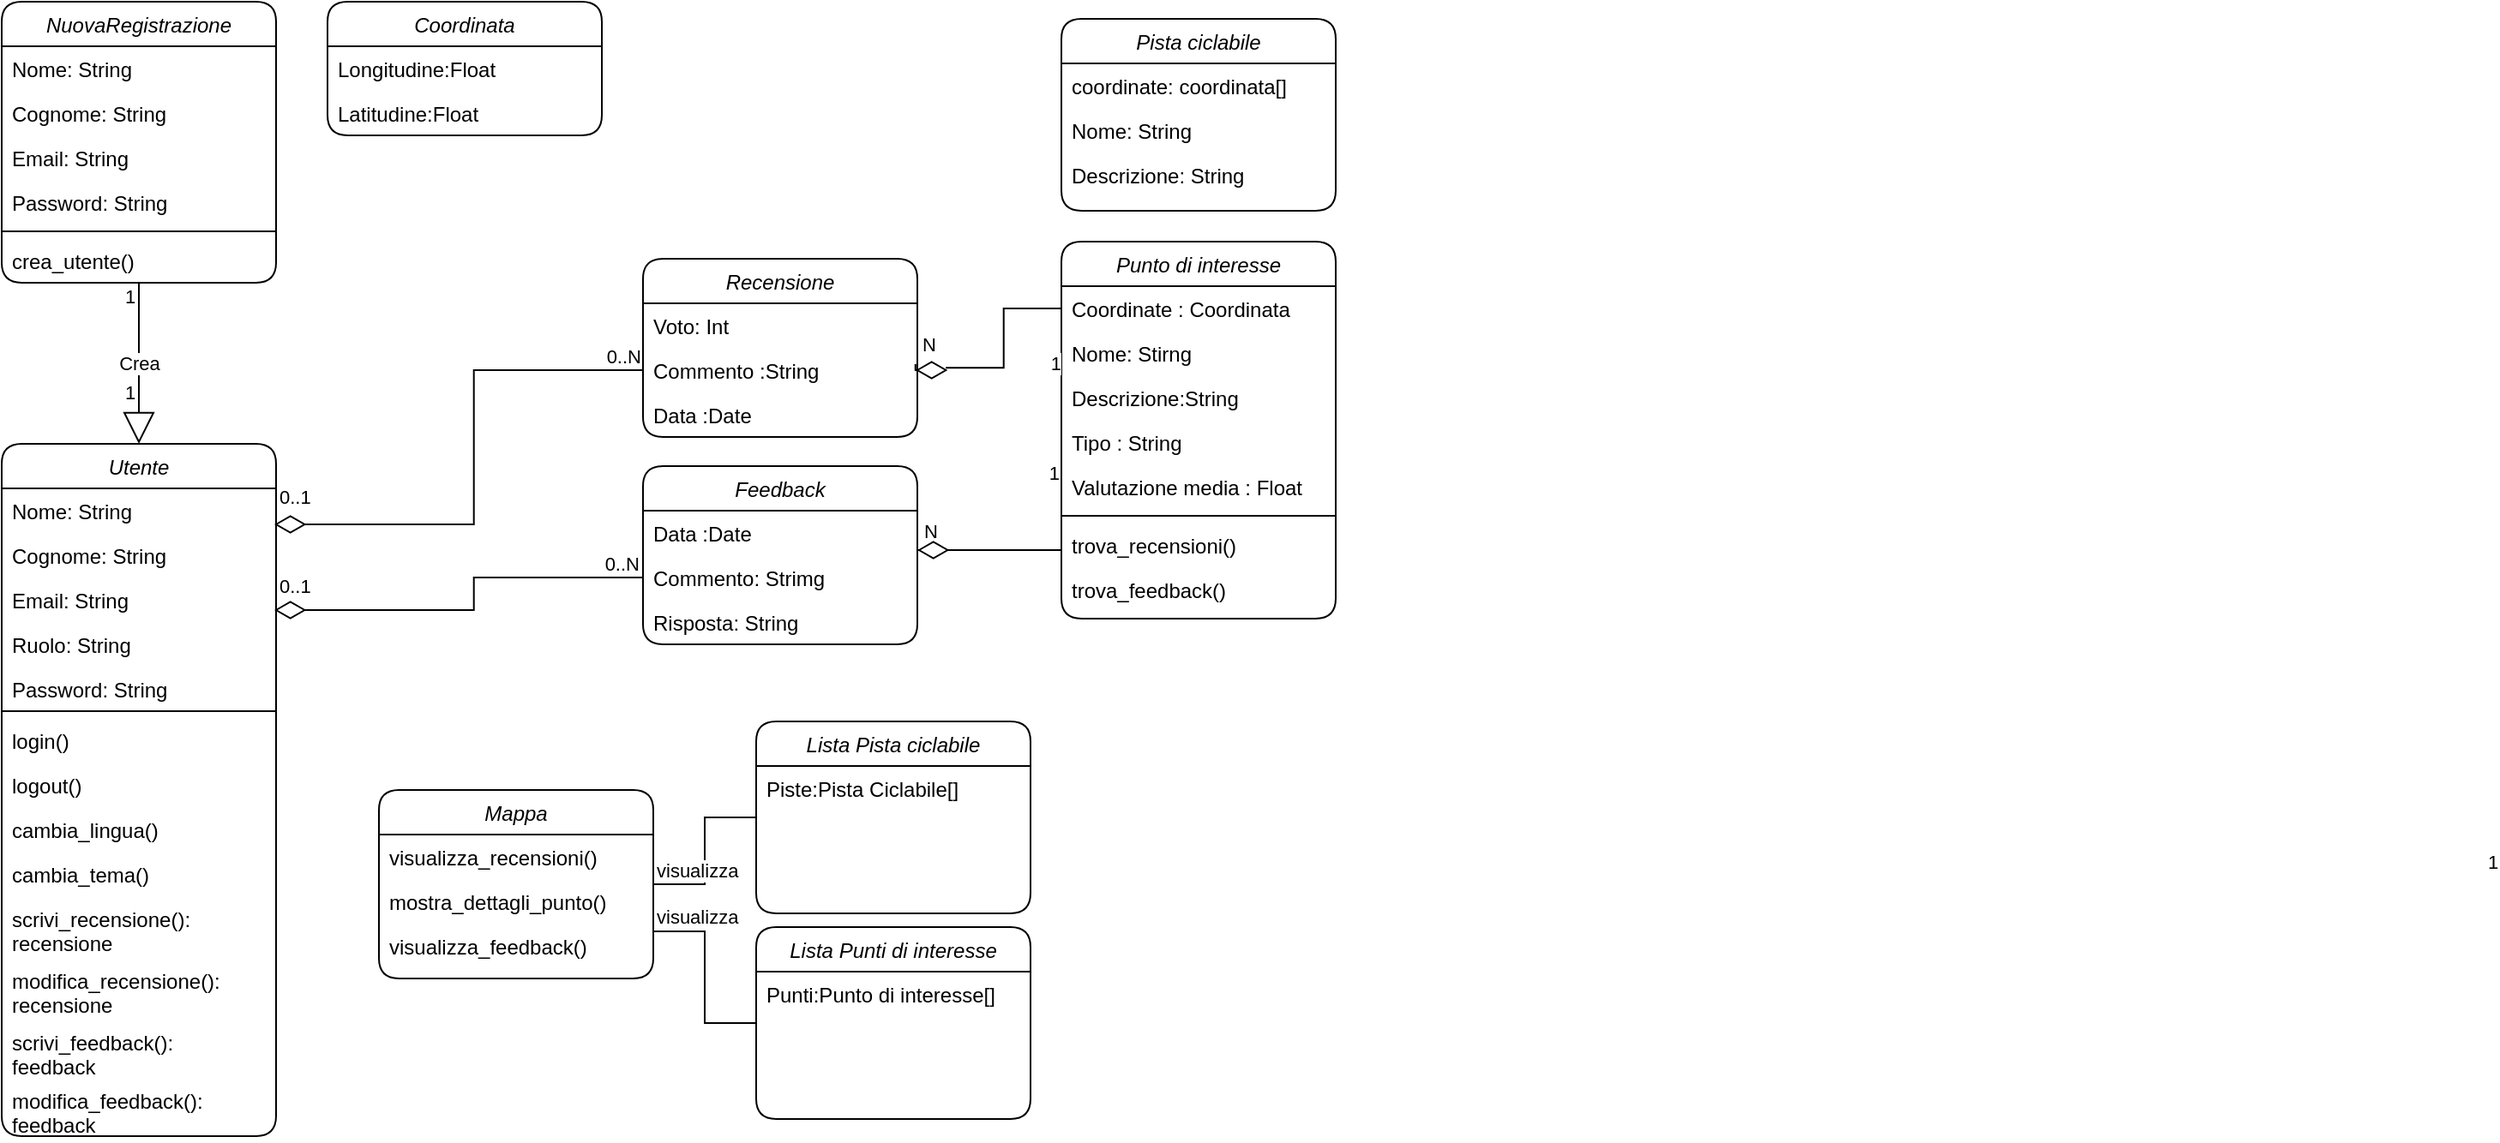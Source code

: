 <mxfile version="26.0.11">
  <diagram id="C5RBs43oDa-KdzZeNtuy" name="Page-1">
    <mxGraphModel dx="1162" dy="1829" grid="1" gridSize="10" guides="1" tooltips="1" connect="1" arrows="1" fold="1" page="1" pageScale="1" pageWidth="827" pageHeight="1169" math="0" shadow="0">
      <root>
        <mxCell id="WIyWlLk6GJQsqaUBKTNV-0" />
        <mxCell id="WIyWlLk6GJQsqaUBKTNV-1" parent="WIyWlLk6GJQsqaUBKTNV-0" />
        <mxCell id="zkfFHV4jXpPFQw0GAbJ--0" value="Utente" style="swimlane;fontStyle=2;align=center;verticalAlign=top;childLayout=stackLayout;horizontal=1;startSize=26;horizontalStack=0;resizeParent=1;resizeLast=0;collapsible=1;marginBottom=0;rounded=1;shadow=0;strokeWidth=1;glass=0;swimlaneLine=1;" parent="WIyWlLk6GJQsqaUBKTNV-1" vertex="1">
          <mxGeometry x="40" y="118" width="160" height="404" as="geometry">
            <mxRectangle x="230" y="140" width="160" height="26" as="alternateBounds" />
          </mxGeometry>
        </mxCell>
        <mxCell id="zkfFHV4jXpPFQw0GAbJ--1" value="Nome: String" style="text;align=left;verticalAlign=top;spacingLeft=4;spacingRight=4;overflow=hidden;rotatable=0;points=[[0,0.5],[1,0.5]];portConstraint=eastwest;" parent="zkfFHV4jXpPFQw0GAbJ--0" vertex="1">
          <mxGeometry y="26" width="160" height="26" as="geometry" />
        </mxCell>
        <mxCell id="zkfFHV4jXpPFQw0GAbJ--2" value="Cognome: String" style="text;align=left;verticalAlign=top;spacingLeft=4;spacingRight=4;overflow=hidden;rotatable=0;points=[[0,0.5],[1,0.5]];portConstraint=eastwest;rounded=0;shadow=0;html=0;" parent="zkfFHV4jXpPFQw0GAbJ--0" vertex="1">
          <mxGeometry y="52" width="160" height="26" as="geometry" />
        </mxCell>
        <mxCell id="zkfFHV4jXpPFQw0GAbJ--3" value="Email: String" style="text;align=left;verticalAlign=top;spacingLeft=4;spacingRight=4;overflow=hidden;rotatable=0;points=[[0,0.5],[1,0.5]];portConstraint=eastwest;rounded=0;shadow=0;html=0;" parent="zkfFHV4jXpPFQw0GAbJ--0" vertex="1">
          <mxGeometry y="78" width="160" height="26" as="geometry" />
        </mxCell>
        <mxCell id="IHrfx9qahFb3z8Zhkl-v-51" value="Ruolo: String" style="text;strokeColor=none;fillColor=none;align=left;verticalAlign=top;spacingLeft=4;spacingRight=4;overflow=hidden;rotatable=0;points=[[0,0.5],[1,0.5]];portConstraint=eastwest;whiteSpace=wrap;html=1;" parent="zkfFHV4jXpPFQw0GAbJ--0" vertex="1">
          <mxGeometry y="104" width="160" height="26" as="geometry" />
        </mxCell>
        <mxCell id="IHrfx9qahFb3z8Zhkl-v-5" value="Password: String" style="text;strokeColor=none;fillColor=none;align=left;verticalAlign=top;spacingLeft=4;spacingRight=4;overflow=hidden;rotatable=0;points=[[0,0.5],[1,0.5]];portConstraint=eastwest;whiteSpace=wrap;html=1;" parent="zkfFHV4jXpPFQw0GAbJ--0" vertex="1">
          <mxGeometry y="130" width="160" height="22" as="geometry" />
        </mxCell>
        <mxCell id="IHrfx9qahFb3z8Zhkl-v-52" value="" style="line;strokeWidth=1;fillColor=none;align=left;verticalAlign=middle;spacingTop=-1;spacingLeft=3;spacingRight=3;rotatable=0;labelPosition=right;points=[];portConstraint=eastwest;strokeColor=inherit;" parent="zkfFHV4jXpPFQw0GAbJ--0" vertex="1">
          <mxGeometry y="152" width="160" height="8" as="geometry" />
        </mxCell>
        <mxCell id="IHrfx9qahFb3z8Zhkl-v-53" value="login()" style="text;strokeColor=none;fillColor=none;align=left;verticalAlign=top;spacingLeft=4;spacingRight=4;overflow=hidden;rotatable=0;points=[[0,0.5],[1,0.5]];portConstraint=eastwest;whiteSpace=wrap;html=1;" parent="zkfFHV4jXpPFQw0GAbJ--0" vertex="1">
          <mxGeometry y="160" width="160" height="26" as="geometry" />
        </mxCell>
        <mxCell id="IHrfx9qahFb3z8Zhkl-v-54" value="logout()" style="text;strokeColor=none;fillColor=none;align=left;verticalAlign=top;spacingLeft=4;spacingRight=4;overflow=hidden;rotatable=0;points=[[0,0.5],[1,0.5]];portConstraint=eastwest;whiteSpace=wrap;html=1;" parent="zkfFHV4jXpPFQw0GAbJ--0" vertex="1">
          <mxGeometry y="186" width="160" height="26" as="geometry" />
        </mxCell>
        <mxCell id="IHrfx9qahFb3z8Zhkl-v-64" value="cambia_lingua()" style="text;strokeColor=none;fillColor=none;align=left;verticalAlign=top;spacingLeft=4;spacingRight=4;overflow=hidden;rotatable=0;points=[[0,0.5],[1,0.5]];portConstraint=eastwest;whiteSpace=wrap;html=1;" parent="zkfFHV4jXpPFQw0GAbJ--0" vertex="1">
          <mxGeometry y="212" width="160" height="26" as="geometry" />
        </mxCell>
        <mxCell id="IHrfx9qahFb3z8Zhkl-v-65" value="cambia_tema()" style="text;strokeColor=none;fillColor=none;align=left;verticalAlign=top;spacingLeft=4;spacingRight=4;overflow=hidden;rotatable=0;points=[[0,0.5],[1,0.5]];portConstraint=eastwest;whiteSpace=wrap;html=1;" parent="zkfFHV4jXpPFQw0GAbJ--0" vertex="1">
          <mxGeometry y="238" width="160" height="26" as="geometry" />
        </mxCell>
        <mxCell id="IHrfx9qahFb3z8Zhkl-v-66" value="scrivi_recensione():&lt;div&gt;recensione&lt;/div&gt;" style="text;strokeColor=none;fillColor=none;align=left;verticalAlign=top;spacingLeft=4;spacingRight=4;overflow=hidden;rotatable=0;points=[[0,0.5],[1,0.5]];portConstraint=eastwest;whiteSpace=wrap;html=1;" parent="zkfFHV4jXpPFQw0GAbJ--0" vertex="1">
          <mxGeometry y="264" width="160" height="36" as="geometry" />
        </mxCell>
        <mxCell id="VKgfTzF9wPSHsfUBnmYP-42" value="modifica_recensione():&lt;div&gt;recensione&lt;/div&gt;" style="text;strokeColor=none;fillColor=none;align=left;verticalAlign=top;spacingLeft=4;spacingRight=4;overflow=hidden;rotatable=0;points=[[0,0.5],[1,0.5]];portConstraint=eastwest;whiteSpace=wrap;html=1;" vertex="1" parent="zkfFHV4jXpPFQw0GAbJ--0">
          <mxGeometry y="300" width="160" height="36" as="geometry" />
        </mxCell>
        <mxCell id="IHrfx9qahFb3z8Zhkl-v-67" value="scrivi_feedback():&lt;div&gt;feedback&lt;/div&gt;" style="text;strokeColor=none;fillColor=none;align=left;verticalAlign=top;spacingLeft=4;spacingRight=4;overflow=hidden;rotatable=0;points=[[0,0.5],[1,0.5]];portConstraint=eastwest;whiteSpace=wrap;html=1;" parent="zkfFHV4jXpPFQw0GAbJ--0" vertex="1">
          <mxGeometry y="336" width="160" height="34" as="geometry" />
        </mxCell>
        <mxCell id="VKgfTzF9wPSHsfUBnmYP-43" value="modifica_feedback():&lt;div&gt;feedback&lt;/div&gt;" style="text;strokeColor=none;fillColor=none;align=left;verticalAlign=top;spacingLeft=4;spacingRight=4;overflow=hidden;rotatable=0;points=[[0,0.5],[1,0.5]];portConstraint=eastwest;whiteSpace=wrap;html=1;" vertex="1" parent="zkfFHV4jXpPFQw0GAbJ--0">
          <mxGeometry y="370" width="160" height="34" as="geometry" />
        </mxCell>
        <mxCell id="IHrfx9qahFb3z8Zhkl-v-7" value="NuovaRegistrazione" style="swimlane;fontStyle=2;align=center;verticalAlign=top;childLayout=stackLayout;horizontal=1;startSize=26;horizontalStack=0;resizeParent=1;resizeLast=0;collapsible=1;marginBottom=0;rounded=1;shadow=0;strokeWidth=1;glass=0;swimlaneLine=1;" parent="WIyWlLk6GJQsqaUBKTNV-1" vertex="1">
          <mxGeometry x="40" y="-140" width="160" height="164" as="geometry">
            <mxRectangle x="230" y="140" width="160" height="26" as="alternateBounds" />
          </mxGeometry>
        </mxCell>
        <mxCell id="IHrfx9qahFb3z8Zhkl-v-8" value="Nome: String" style="text;align=left;verticalAlign=top;spacingLeft=4;spacingRight=4;overflow=hidden;rotatable=0;points=[[0,0.5],[1,0.5]];portConstraint=eastwest;" parent="IHrfx9qahFb3z8Zhkl-v-7" vertex="1">
          <mxGeometry y="26" width="160" height="26" as="geometry" />
        </mxCell>
        <mxCell id="IHrfx9qahFb3z8Zhkl-v-9" value="Cognome: String" style="text;align=left;verticalAlign=top;spacingLeft=4;spacingRight=4;overflow=hidden;rotatable=0;points=[[0,0.5],[1,0.5]];portConstraint=eastwest;rounded=0;shadow=0;html=0;" parent="IHrfx9qahFb3z8Zhkl-v-7" vertex="1">
          <mxGeometry y="52" width="160" height="26" as="geometry" />
        </mxCell>
        <mxCell id="IHrfx9qahFb3z8Zhkl-v-10" value="Email: String" style="text;align=left;verticalAlign=top;spacingLeft=4;spacingRight=4;overflow=hidden;rotatable=0;points=[[0,0.5],[1,0.5]];portConstraint=eastwest;rounded=0;shadow=0;html=0;" parent="IHrfx9qahFb3z8Zhkl-v-7" vertex="1">
          <mxGeometry y="78" width="160" height="26" as="geometry" />
        </mxCell>
        <mxCell id="IHrfx9qahFb3z8Zhkl-v-11" value="Password: String" style="text;strokeColor=none;fillColor=none;align=left;verticalAlign=top;spacingLeft=4;spacingRight=4;overflow=hidden;rotatable=0;points=[[0,0.5],[1,0.5]];portConstraint=eastwest;whiteSpace=wrap;html=1;" parent="IHrfx9qahFb3z8Zhkl-v-7" vertex="1">
          <mxGeometry y="104" width="160" height="26" as="geometry" />
        </mxCell>
        <mxCell id="IHrfx9qahFb3z8Zhkl-v-62" value="" style="line;strokeWidth=1;fillColor=none;align=left;verticalAlign=middle;spacingTop=-1;spacingLeft=3;spacingRight=3;rotatable=0;labelPosition=right;points=[];portConstraint=eastwest;strokeColor=inherit;" parent="IHrfx9qahFb3z8Zhkl-v-7" vertex="1">
          <mxGeometry y="130" width="160" height="8" as="geometry" />
        </mxCell>
        <mxCell id="IHrfx9qahFb3z8Zhkl-v-63" value="crea_utente()" style="text;strokeColor=none;fillColor=none;align=left;verticalAlign=top;spacingLeft=4;spacingRight=4;overflow=hidden;rotatable=0;points=[[0,0.5],[1,0.5]];portConstraint=eastwest;whiteSpace=wrap;html=1;" parent="IHrfx9qahFb3z8Zhkl-v-7" vertex="1">
          <mxGeometry y="138" width="160" height="26" as="geometry" />
        </mxCell>
        <mxCell id="IHrfx9qahFb3z8Zhkl-v-12" value="Crea" style="endArrow=block;endSize=16;endFill=0;html=1;rounded=0;entryX=0.5;entryY=0;entryDx=0;entryDy=0;exitX=0.5;exitY=1;exitDx=0;exitDy=0;" parent="WIyWlLk6GJQsqaUBKTNV-1" source="IHrfx9qahFb3z8Zhkl-v-7" target="zkfFHV4jXpPFQw0GAbJ--0" edge="1">
          <mxGeometry width="160" relative="1" as="geometry">
            <mxPoint x="70" y="90" as="sourcePoint" />
            <mxPoint x="230" y="90" as="targetPoint" />
          </mxGeometry>
        </mxCell>
        <mxCell id="IHrfx9qahFb3z8Zhkl-v-13" value="Punto di interesse" style="swimlane;fontStyle=2;align=center;verticalAlign=top;childLayout=stackLayout;horizontal=1;startSize=26;horizontalStack=0;resizeParent=1;resizeLast=0;collapsible=1;marginBottom=0;rounded=1;shadow=0;strokeWidth=1;glass=0;swimlaneLine=1;" parent="WIyWlLk6GJQsqaUBKTNV-1" vertex="1">
          <mxGeometry x="658" width="160" height="220" as="geometry">
            <mxRectangle x="470" y="30" width="160" height="26" as="alternateBounds" />
          </mxGeometry>
        </mxCell>
        <mxCell id="IHrfx9qahFb3z8Zhkl-v-14" value="Coordinate : Coordinata" style="text;align=left;verticalAlign=top;spacingLeft=4;spacingRight=4;overflow=hidden;rotatable=0;points=[[0,0.5],[1,0.5]];portConstraint=eastwest;" parent="IHrfx9qahFb3z8Zhkl-v-13" vertex="1">
          <mxGeometry y="26" width="160" height="26" as="geometry" />
        </mxCell>
        <mxCell id="IHrfx9qahFb3z8Zhkl-v-15" value="Nome: Stirng" style="text;align=left;verticalAlign=top;spacingLeft=4;spacingRight=4;overflow=hidden;rotatable=0;points=[[0,0.5],[1,0.5]];portConstraint=eastwest;rounded=0;shadow=0;html=0;" parent="IHrfx9qahFb3z8Zhkl-v-13" vertex="1">
          <mxGeometry y="52" width="160" height="26" as="geometry" />
        </mxCell>
        <mxCell id="IHrfx9qahFb3z8Zhkl-v-16" value="Descrizione:String" style="text;align=left;verticalAlign=top;spacingLeft=4;spacingRight=4;overflow=hidden;rotatable=0;points=[[0,0.5],[1,0.5]];portConstraint=eastwest;rounded=0;shadow=0;html=0;" parent="IHrfx9qahFb3z8Zhkl-v-13" vertex="1">
          <mxGeometry y="78" width="160" height="26" as="geometry" />
        </mxCell>
        <mxCell id="IHrfx9qahFb3z8Zhkl-v-18" value="Tipo : String" style="text;strokeColor=none;fillColor=none;align=left;verticalAlign=top;spacingLeft=4;spacingRight=4;overflow=hidden;rotatable=0;points=[[0,0.5],[1,0.5]];portConstraint=eastwest;whiteSpace=wrap;html=1;" parent="IHrfx9qahFb3z8Zhkl-v-13" vertex="1">
          <mxGeometry y="104" width="160" height="26" as="geometry" />
        </mxCell>
        <mxCell id="IHrfx9qahFb3z8Zhkl-v-19" value="Valutazione media : Float" style="text;strokeColor=none;fillColor=none;align=left;verticalAlign=top;spacingLeft=4;spacingRight=4;overflow=hidden;rotatable=0;points=[[0,0.5],[1,0.5]];portConstraint=eastwest;whiteSpace=wrap;html=1;" parent="IHrfx9qahFb3z8Zhkl-v-13" vertex="1">
          <mxGeometry y="130" width="160" height="26" as="geometry" />
        </mxCell>
        <mxCell id="yqYLiRf9xZEczZAKWWY6-2" value="" style="line;strokeWidth=1;fillColor=none;align=left;verticalAlign=middle;spacingTop=-1;spacingLeft=3;spacingRight=3;rotatable=0;labelPosition=right;points=[];portConstraint=eastwest;strokeColor=inherit;" parent="IHrfx9qahFb3z8Zhkl-v-13" vertex="1">
          <mxGeometry y="156" width="160" height="8" as="geometry" />
        </mxCell>
        <mxCell id="yqYLiRf9xZEczZAKWWY6-3" value="trova_recensioni()" style="text;strokeColor=none;fillColor=none;align=left;verticalAlign=top;spacingLeft=4;spacingRight=4;overflow=hidden;rotatable=0;points=[[0,0.5],[1,0.5]];portConstraint=eastwest;whiteSpace=wrap;html=1;" parent="IHrfx9qahFb3z8Zhkl-v-13" vertex="1">
          <mxGeometry y="164" width="160" height="26" as="geometry" />
        </mxCell>
        <mxCell id="yqYLiRf9xZEczZAKWWY6-5" value="trova_feedback()" style="text;strokeColor=none;fillColor=none;align=left;verticalAlign=top;spacingLeft=4;spacingRight=4;overflow=hidden;rotatable=0;points=[[0,0.5],[1,0.5]];portConstraint=eastwest;whiteSpace=wrap;html=1;" parent="IHrfx9qahFb3z8Zhkl-v-13" vertex="1">
          <mxGeometry y="190" width="160" height="30" as="geometry" />
        </mxCell>
        <mxCell id="IHrfx9qahFb3z8Zhkl-v-28" value="Feedback" style="swimlane;fontStyle=2;align=center;verticalAlign=top;childLayout=stackLayout;horizontal=1;startSize=26;horizontalStack=0;resizeParent=1;resizeLast=0;collapsible=1;marginBottom=0;rounded=1;shadow=0;strokeWidth=1;glass=0;swimlaneLine=1;" parent="WIyWlLk6GJQsqaUBKTNV-1" vertex="1">
          <mxGeometry x="414" y="131" width="160" height="104" as="geometry">
            <mxRectangle x="470" y="30" width="160" height="26" as="alternateBounds" />
          </mxGeometry>
        </mxCell>
        <mxCell id="IHrfx9qahFb3z8Zhkl-v-35" value="" style="endArrow=none;html=1;edgeStyle=orthogonalEdgeStyle;rounded=0;entryX=0;entryY=0.5;entryDx=0;entryDy=0;" parent="IHrfx9qahFb3z8Zhkl-v-28" target="IHrfx9qahFb3z8Zhkl-v-19" edge="1">
          <mxGeometry relative="1" as="geometry">
            <mxPoint x="160" y="52" as="sourcePoint" />
            <mxPoint x="286" y="50" as="targetPoint" />
            <Array as="points">
              <mxPoint x="160" y="49" />
              <mxPoint x="244" y="49" />
            </Array>
          </mxGeometry>
        </mxCell>
        <mxCell id="IHrfx9qahFb3z8Zhkl-v-36" value="N" style="edgeLabel;resizable=0;html=1;align=left;verticalAlign=bottom;" parent="IHrfx9qahFb3z8Zhkl-v-35" connectable="0" vertex="1">
          <mxGeometry x="-1" relative="1" as="geometry">
            <mxPoint x="2" y="-6" as="offset" />
          </mxGeometry>
        </mxCell>
        <mxCell id="IHrfx9qahFb3z8Zhkl-v-37" value="1" style="edgeLabel;resizable=0;html=1;align=right;verticalAlign=bottom;" parent="IHrfx9qahFb3z8Zhkl-v-35" connectable="0" vertex="1">
          <mxGeometry x="1" relative="1" as="geometry">
            <mxPoint x="-1" as="offset" />
          </mxGeometry>
        </mxCell>
        <mxCell id="IHrfx9qahFb3z8Zhkl-v-29" value="Data :Date" style="text;align=left;verticalAlign=top;spacingLeft=4;spacingRight=4;overflow=hidden;rotatable=0;points=[[0,0.5],[1,0.5]];portConstraint=eastwest;rounded=0;shadow=0;html=0;" parent="IHrfx9qahFb3z8Zhkl-v-28" vertex="1">
          <mxGeometry y="26" width="160" height="26" as="geometry" />
        </mxCell>
        <mxCell id="IHrfx9qahFb3z8Zhkl-v-30" value="Commento: Strimg" style="text;align=left;verticalAlign=top;spacingLeft=4;spacingRight=4;overflow=hidden;rotatable=0;points=[[0,0.5],[1,0.5]];portConstraint=eastwest;rounded=0;shadow=0;html=0;" parent="IHrfx9qahFb3z8Zhkl-v-28" vertex="1">
          <mxGeometry y="52" width="160" height="26" as="geometry" />
        </mxCell>
        <mxCell id="IHrfx9qahFb3z8Zhkl-v-31" value="Risposta: String" style="text;strokeColor=none;fillColor=none;align=left;verticalAlign=top;spacingLeft=4;spacingRight=4;overflow=hidden;rotatable=0;points=[[0,0.5],[1,0.5]];portConstraint=eastwest;whiteSpace=wrap;html=1;" parent="IHrfx9qahFb3z8Zhkl-v-28" vertex="1">
          <mxGeometry y="78" width="160" height="26" as="geometry" />
        </mxCell>
        <mxCell id="IHrfx9qahFb3z8Zhkl-v-32" value="" style="endArrow=none;html=1;edgeStyle=orthogonalEdgeStyle;rounded=0;exitX=0;exitY=0.5;exitDx=0;exitDy=0;entryX=0.993;entryY=0.363;entryDx=0;entryDy=0;entryPerimeter=0;" parent="WIyWlLk6GJQsqaUBKTNV-1" source="yqYLiRf9xZEczZAKWWY6-22" target="IHrfx9qahFb3z8Zhkl-v-24" edge="1">
          <mxGeometry relative="1" as="geometry">
            <mxPoint x="574" y="69.0" as="sourcePoint" />
            <mxPoint x="590" y="50" as="targetPoint" />
          </mxGeometry>
        </mxCell>
        <mxCell id="IHrfx9qahFb3z8Zhkl-v-34" value="N" style="edgeLabel;resizable=0;html=1;align=right;verticalAlign=bottom;" parent="IHrfx9qahFb3z8Zhkl-v-32" connectable="0" vertex="1">
          <mxGeometry x="1" relative="1" as="geometry">
            <mxPoint x="13" y="-3" as="offset" />
          </mxGeometry>
        </mxCell>
        <mxCell id="IHrfx9qahFb3z8Zhkl-v-21" value="Recensione" style="swimlane;fontStyle=2;align=center;verticalAlign=top;childLayout=stackLayout;horizontal=1;startSize=26;horizontalStack=0;resizeParent=1;resizeLast=0;collapsible=1;marginBottom=0;rounded=1;shadow=0;strokeWidth=1;glass=0;swimlaneLine=1;" parent="WIyWlLk6GJQsqaUBKTNV-1" vertex="1">
          <mxGeometry x="414" y="10" width="160" height="104" as="geometry">
            <mxRectangle x="470" y="30" width="160" height="26" as="alternateBounds" />
          </mxGeometry>
        </mxCell>
        <mxCell id="IHrfx9qahFb3z8Zhkl-v-23" value="Voto: Int" style="text;align=left;verticalAlign=top;spacingLeft=4;spacingRight=4;overflow=hidden;rotatable=0;points=[[0,0.5],[1,0.5]];portConstraint=eastwest;rounded=0;shadow=0;html=0;" parent="IHrfx9qahFb3z8Zhkl-v-21" vertex="1">
          <mxGeometry y="26" width="160" height="26" as="geometry" />
        </mxCell>
        <mxCell id="IHrfx9qahFb3z8Zhkl-v-24" value="Commento :String" style="text;align=left;verticalAlign=top;spacingLeft=4;spacingRight=4;overflow=hidden;rotatable=0;points=[[0,0.5],[1,0.5]];portConstraint=eastwest;rounded=0;shadow=0;html=0;" parent="IHrfx9qahFb3z8Zhkl-v-21" vertex="1">
          <mxGeometry y="52" width="160" height="26" as="geometry" />
        </mxCell>
        <mxCell id="IHrfx9qahFb3z8Zhkl-v-25" value="Data :Date" style="text;strokeColor=none;fillColor=none;align=left;verticalAlign=top;spacingLeft=4;spacingRight=4;overflow=hidden;rotatable=0;points=[[0,0.5],[1,0.5]];portConstraint=eastwest;whiteSpace=wrap;html=1;" parent="IHrfx9qahFb3z8Zhkl-v-21" vertex="1">
          <mxGeometry y="78" width="160" height="26" as="geometry" />
        </mxCell>
        <mxCell id="IHrfx9qahFb3z8Zhkl-v-38" value="" style="endArrow=none;html=1;edgeStyle=orthogonalEdgeStyle;rounded=0;entryX=0;entryY=0.5;entryDx=0;entryDy=0;exitX=1;exitY=0.5;exitDx=0;exitDy=0;" parent="WIyWlLk6GJQsqaUBKTNV-1" source="yqYLiRf9xZEczZAKWWY6-6" target="IHrfx9qahFb3z8Zhkl-v-24" edge="1">
          <mxGeometry relative="1" as="geometry">
            <mxPoint x="230" y="80" as="sourcePoint" />
            <mxPoint x="390" y="80" as="targetPoint" />
          </mxGeometry>
        </mxCell>
        <mxCell id="IHrfx9qahFb3z8Zhkl-v-40" value="0..N" style="edgeLabel;resizable=0;html=1;align=right;verticalAlign=bottom;" parent="IHrfx9qahFb3z8Zhkl-v-38" connectable="0" vertex="1">
          <mxGeometry x="1" relative="1" as="geometry">
            <mxPoint x="-1" as="offset" />
          </mxGeometry>
        </mxCell>
        <mxCell id="IHrfx9qahFb3z8Zhkl-v-41" value="" style="endArrow=none;html=1;edgeStyle=orthogonalEdgeStyle;rounded=0;entryX=0;entryY=0.5;entryDx=0;entryDy=0;exitX=1;exitY=0.5;exitDx=0;exitDy=0;" parent="WIyWlLk6GJQsqaUBKTNV-1" source="yqYLiRf9xZEczZAKWWY6-9" target="IHrfx9qahFb3z8Zhkl-v-30" edge="1">
          <mxGeometry relative="1" as="geometry">
            <mxPoint x="220" y="200" as="sourcePoint" />
            <mxPoint x="380" y="200" as="targetPoint" />
          </mxGeometry>
        </mxCell>
        <mxCell id="IHrfx9qahFb3z8Zhkl-v-43" value="0..N" style="edgeLabel;resizable=0;html=1;align=right;verticalAlign=bottom;" parent="IHrfx9qahFb3z8Zhkl-v-41" connectable="0" vertex="1">
          <mxGeometry x="1" relative="1" as="geometry">
            <mxPoint x="-2" as="offset" />
          </mxGeometry>
        </mxCell>
        <mxCell id="IHrfx9qahFb3z8Zhkl-v-44" value="Pista ciclabile" style="swimlane;fontStyle=2;align=center;verticalAlign=top;childLayout=stackLayout;horizontal=1;startSize=26;horizontalStack=0;resizeParent=1;resizeLast=0;collapsible=1;marginBottom=0;rounded=1;shadow=0;strokeWidth=1;glass=0;swimlaneLine=1;" parent="WIyWlLk6GJQsqaUBKTNV-1" vertex="1">
          <mxGeometry x="658" y="-130" width="160" height="112" as="geometry">
            <mxRectangle x="470" y="30" width="160" height="26" as="alternateBounds" />
          </mxGeometry>
        </mxCell>
        <mxCell id="IHrfx9qahFb3z8Zhkl-v-45" value="coordinate: coordinata[]" style="text;align=left;verticalAlign=top;spacingLeft=4;spacingRight=4;overflow=hidden;rotatable=0;points=[[0,0.5],[1,0.5]];portConstraint=eastwest;" parent="IHrfx9qahFb3z8Zhkl-v-44" vertex="1">
          <mxGeometry y="26" width="160" height="26" as="geometry" />
        </mxCell>
        <mxCell id="IHrfx9qahFb3z8Zhkl-v-46" value="Nome: String" style="text;align=left;verticalAlign=top;spacingLeft=4;spacingRight=4;overflow=hidden;rotatable=0;points=[[0,0.5],[1,0.5]];portConstraint=eastwest;rounded=0;shadow=0;html=0;" parent="IHrfx9qahFb3z8Zhkl-v-44" vertex="1">
          <mxGeometry y="52" width="160" height="26" as="geometry" />
        </mxCell>
        <mxCell id="IHrfx9qahFb3z8Zhkl-v-47" value="Descrizione: String" style="text;align=left;verticalAlign=top;spacingLeft=4;spacingRight=4;overflow=hidden;rotatable=0;points=[[0,0.5],[1,0.5]];portConstraint=eastwest;rounded=0;shadow=0;html=0;" parent="IHrfx9qahFb3z8Zhkl-v-44" vertex="1">
          <mxGeometry y="78" width="160" height="26" as="geometry" />
        </mxCell>
        <mxCell id="yqYLiRf9xZEczZAKWWY6-0" value="1" style="edgeLabel;resizable=0;html=1;align=left;verticalAlign=bottom;" parent="WIyWlLk6GJQsqaUBKTNV-1" connectable="0" vertex="1">
          <mxGeometry x="110" y="40" as="geometry" />
        </mxCell>
        <mxCell id="yqYLiRf9xZEczZAKWWY6-1" value="1" style="edgeLabel;resizable=0;html=1;align=left;verticalAlign=bottom;" parent="WIyWlLk6GJQsqaUBKTNV-1" connectable="0" vertex="1">
          <mxGeometry x="110" y="96" as="geometry" />
        </mxCell>
        <mxCell id="yqYLiRf9xZEczZAKWWY6-10" value="" style="endArrow=none;html=1;edgeStyle=orthogonalEdgeStyle;rounded=0;entryX=0;entryY=0.5;entryDx=0;entryDy=0;exitX=1;exitY=0.5;exitDx=0;exitDy=0;" parent="WIyWlLk6GJQsqaUBKTNV-1" source="zkfFHV4jXpPFQw0GAbJ--3" target="yqYLiRf9xZEczZAKWWY6-9" edge="1">
          <mxGeometry relative="1" as="geometry">
            <mxPoint x="200" y="209" as="sourcePoint" />
            <mxPoint x="414" y="196" as="targetPoint" />
          </mxGeometry>
        </mxCell>
        <mxCell id="yqYLiRf9xZEczZAKWWY6-11" value="0..1" style="edgeLabel;resizable=0;html=1;align=left;verticalAlign=bottom;" parent="yqYLiRf9xZEczZAKWWY6-10" connectable="0" vertex="1">
          <mxGeometry x="-1" relative="1" as="geometry" />
        </mxCell>
        <mxCell id="yqYLiRf9xZEczZAKWWY6-9" value="" style="html=1;whiteSpace=wrap;aspect=fixed;shape=isoRectangle;" parent="WIyWlLk6GJQsqaUBKTNV-1" vertex="1">
          <mxGeometry x="200" y="210" width="16.67" height="10" as="geometry" />
        </mxCell>
        <mxCell id="yqYLiRf9xZEczZAKWWY6-13" value="" style="endArrow=none;html=1;edgeStyle=orthogonalEdgeStyle;rounded=0;entryX=0;entryY=0.5;entryDx=0;entryDy=0;exitX=1;exitY=0.5;exitDx=0;exitDy=0;" parent="WIyWlLk6GJQsqaUBKTNV-1" source="zkfFHV4jXpPFQw0GAbJ--1" target="yqYLiRf9xZEczZAKWWY6-6" edge="1">
          <mxGeometry relative="1" as="geometry">
            <mxPoint x="200" y="157" as="sourcePoint" />
            <mxPoint x="414" y="44" as="targetPoint" />
          </mxGeometry>
        </mxCell>
        <mxCell id="yqYLiRf9xZEczZAKWWY6-14" value="0..1" style="edgeLabel;resizable=0;html=1;align=left;verticalAlign=bottom;" parent="yqYLiRf9xZEczZAKWWY6-13" connectable="0" vertex="1">
          <mxGeometry x="-1" relative="1" as="geometry" />
        </mxCell>
        <mxCell id="yqYLiRf9xZEczZAKWWY6-6" value="" style="html=1;whiteSpace=wrap;aspect=fixed;shape=isoRectangle;" parent="WIyWlLk6GJQsqaUBKTNV-1" vertex="1">
          <mxGeometry x="200" y="160" width="16.67" height="10" as="geometry" />
        </mxCell>
        <mxCell id="yqYLiRf9xZEczZAKWWY6-21" value="" style="html=1;whiteSpace=wrap;aspect=fixed;shape=isoRectangle;" parent="WIyWlLk6GJQsqaUBKTNV-1" vertex="1">
          <mxGeometry x="575" y="175" width="16.67" height="10" as="geometry" />
        </mxCell>
        <mxCell id="yqYLiRf9xZEczZAKWWY6-41" value="1" style="edgeLabel;resizable=0;html=1;align=right;verticalAlign=bottom;" parent="WIyWlLk6GJQsqaUBKTNV-1" connectable="0" vertex="1">
          <mxGeometry x="658.001" y="79.0" as="geometry" />
        </mxCell>
        <mxCell id="VKgfTzF9wPSHsfUBnmYP-0" value="Mappa" style="swimlane;fontStyle=2;align=center;verticalAlign=top;childLayout=stackLayout;horizontal=1;startSize=26;horizontalStack=0;resizeParent=1;resizeLast=0;collapsible=1;marginBottom=0;rounded=1;shadow=0;strokeWidth=1;glass=0;swimlaneLine=1;" vertex="1" parent="WIyWlLk6GJQsqaUBKTNV-1">
          <mxGeometry x="260" y="320" width="160" height="110" as="geometry">
            <mxRectangle x="470" y="30" width="160" height="26" as="alternateBounds" />
          </mxGeometry>
        </mxCell>
        <mxCell id="VKgfTzF9wPSHsfUBnmYP-28" value="visualizza_recensioni()" style="text;align=left;verticalAlign=top;spacingLeft=4;spacingRight=4;overflow=hidden;rotatable=0;points=[[0,0.5],[1,0.5]];portConstraint=eastwest;rounded=0;shadow=0;html=0;" vertex="1" parent="VKgfTzF9wPSHsfUBnmYP-0">
          <mxGeometry y="26" width="160" height="26" as="geometry" />
        </mxCell>
        <mxCell id="VKgfTzF9wPSHsfUBnmYP-40" value="mostra_dettagli_punto()" style="text;align=left;verticalAlign=top;spacingLeft=4;spacingRight=4;overflow=hidden;rotatable=0;points=[[0,0.5],[1,0.5]];portConstraint=eastwest;rounded=0;shadow=0;html=0;" vertex="1" parent="VKgfTzF9wPSHsfUBnmYP-0">
          <mxGeometry y="52" width="160" height="26" as="geometry" />
        </mxCell>
        <mxCell id="VKgfTzF9wPSHsfUBnmYP-29" value="visualizza_feedback()" style="text;align=left;verticalAlign=top;spacingLeft=4;spacingRight=4;overflow=hidden;rotatable=0;points=[[0,0.5],[1,0.5]];portConstraint=eastwest;rounded=0;shadow=0;html=0;" vertex="1" parent="VKgfTzF9wPSHsfUBnmYP-0">
          <mxGeometry y="78" width="160" height="32" as="geometry" />
        </mxCell>
        <mxCell id="VKgfTzF9wPSHsfUBnmYP-5" value="Lista Pista ciclabile" style="swimlane;fontStyle=2;align=center;verticalAlign=top;childLayout=stackLayout;horizontal=1;startSize=26;horizontalStack=0;resizeParent=1;resizeLast=0;collapsible=1;marginBottom=0;rounded=1;shadow=0;strokeWidth=1;glass=0;swimlaneLine=1;" vertex="1" parent="WIyWlLk6GJQsqaUBKTNV-1">
          <mxGeometry x="480" y="280" width="160" height="112" as="geometry">
            <mxRectangle x="470" y="30" width="160" height="26" as="alternateBounds" />
          </mxGeometry>
        </mxCell>
        <mxCell id="VKgfTzF9wPSHsfUBnmYP-6" value="Piste:Pista Ciclabile[]" style="text;align=left;verticalAlign=top;spacingLeft=4;spacingRight=4;overflow=hidden;rotatable=0;points=[[0,0.5],[1,0.5]];portConstraint=eastwest;" vertex="1" parent="VKgfTzF9wPSHsfUBnmYP-5">
          <mxGeometry y="26" width="160" height="26" as="geometry" />
        </mxCell>
        <mxCell id="VKgfTzF9wPSHsfUBnmYP-13" value="Lista Punti di interesse" style="swimlane;fontStyle=2;align=center;verticalAlign=top;childLayout=stackLayout;horizontal=1;startSize=26;horizontalStack=0;resizeParent=1;resizeLast=0;collapsible=1;marginBottom=0;rounded=1;shadow=0;strokeWidth=1;glass=0;swimlaneLine=1;" vertex="1" parent="WIyWlLk6GJQsqaUBKTNV-1">
          <mxGeometry x="480" y="400" width="160" height="112" as="geometry">
            <mxRectangle x="470" y="30" width="160" height="26" as="alternateBounds" />
          </mxGeometry>
        </mxCell>
        <mxCell id="VKgfTzF9wPSHsfUBnmYP-15" value="Punti:Punto di interesse[]" style="text;align=left;verticalAlign=top;spacingLeft=4;spacingRight=4;overflow=hidden;rotatable=0;points=[[0,0.5],[1,0.5]];portConstraint=eastwest;rounded=0;shadow=0;html=0;" vertex="1" parent="VKgfTzF9wPSHsfUBnmYP-13">
          <mxGeometry y="26" width="160" height="26" as="geometry" />
        </mxCell>
        <mxCell id="VKgfTzF9wPSHsfUBnmYP-19" value="" style="endArrow=none;html=1;edgeStyle=orthogonalEdgeStyle;rounded=0;exitX=1;exitY=0.75;exitDx=0;exitDy=0;entryX=0;entryY=0.5;entryDx=0;entryDy=0;" edge="1" parent="WIyWlLk6GJQsqaUBKTNV-1" source="VKgfTzF9wPSHsfUBnmYP-0" target="VKgfTzF9wPSHsfUBnmYP-13">
          <mxGeometry relative="1" as="geometry">
            <mxPoint x="390" y="430" as="sourcePoint" />
            <mxPoint x="850" y="431" as="targetPoint" />
          </mxGeometry>
        </mxCell>
        <mxCell id="VKgfTzF9wPSHsfUBnmYP-20" value="visualizza" style="edgeLabel;resizable=0;html=1;align=left;verticalAlign=bottom;" connectable="0" vertex="1" parent="VKgfTzF9wPSHsfUBnmYP-19">
          <mxGeometry x="-1" relative="1" as="geometry" />
        </mxCell>
        <mxCell id="VKgfTzF9wPSHsfUBnmYP-21" value="" style="endArrow=none;html=1;edgeStyle=orthogonalEdgeStyle;rounded=0;exitX=1;exitY=0.5;exitDx=0;exitDy=0;entryX=0;entryY=0.5;entryDx=0;entryDy=0;" edge="1" parent="WIyWlLk6GJQsqaUBKTNV-1" source="VKgfTzF9wPSHsfUBnmYP-0" target="VKgfTzF9wPSHsfUBnmYP-5">
          <mxGeometry relative="1" as="geometry">
            <mxPoint x="230" y="470" as="sourcePoint" />
            <mxPoint x="690" y="471" as="targetPoint" />
          </mxGeometry>
        </mxCell>
        <mxCell id="VKgfTzF9wPSHsfUBnmYP-22" value="visualizza" style="edgeLabel;resizable=0;html=1;align=left;verticalAlign=bottom;" connectable="0" vertex="1" parent="VKgfTzF9wPSHsfUBnmYP-21">
          <mxGeometry x="-1" relative="1" as="geometry" />
        </mxCell>
        <mxCell id="VKgfTzF9wPSHsfUBnmYP-30" value="Coordinata" style="swimlane;fontStyle=2;align=center;verticalAlign=top;childLayout=stackLayout;horizontal=1;startSize=26;horizontalStack=0;resizeParent=1;resizeLast=0;collapsible=1;marginBottom=0;rounded=1;shadow=0;strokeWidth=1;glass=0;swimlaneLine=1;" vertex="1" parent="WIyWlLk6GJQsqaUBKTNV-1">
          <mxGeometry x="230" y="-140" width="160" height="78" as="geometry">
            <mxRectangle x="470" y="30" width="160" height="26" as="alternateBounds" />
          </mxGeometry>
        </mxCell>
        <mxCell id="VKgfTzF9wPSHsfUBnmYP-31" value="Longitudine:Float" style="text;align=left;verticalAlign=top;spacingLeft=4;spacingRight=4;overflow=hidden;rotatable=0;points=[[0,0.5],[1,0.5]];portConstraint=eastwest;rounded=0;shadow=0;html=0;" vertex="1" parent="VKgfTzF9wPSHsfUBnmYP-30">
          <mxGeometry y="26" width="160" height="26" as="geometry" />
        </mxCell>
        <mxCell id="VKgfTzF9wPSHsfUBnmYP-32" value="Latitudine:Float" style="text;align=left;verticalAlign=top;spacingLeft=4;spacingRight=4;overflow=hidden;rotatable=0;points=[[0,0.5],[1,0.5]];portConstraint=eastwest;rounded=0;shadow=0;html=0;" vertex="1" parent="VKgfTzF9wPSHsfUBnmYP-30">
          <mxGeometry y="52" width="160" height="26" as="geometry" />
        </mxCell>
        <mxCell id="VKgfTzF9wPSHsfUBnmYP-44" value="" style="endArrow=none;html=1;edgeStyle=orthogonalEdgeStyle;rounded=0;exitX=0;exitY=0.5;exitDx=0;exitDy=0;entryX=0.993;entryY=0.363;entryDx=0;entryDy=0;entryPerimeter=0;" edge="1" parent="WIyWlLk6GJQsqaUBKTNV-1" source="IHrfx9qahFb3z8Zhkl-v-14" target="yqYLiRf9xZEczZAKWWY6-22">
          <mxGeometry relative="1" as="geometry">
            <mxPoint x="658" y="39" as="sourcePoint" />
            <mxPoint x="573" y="71" as="targetPoint" />
          </mxGeometry>
        </mxCell>
        <mxCell id="VKgfTzF9wPSHsfUBnmYP-45" value="1" style="edgeLabel;resizable=0;html=1;align=left;verticalAlign=bottom;" connectable="0" vertex="1" parent="VKgfTzF9wPSHsfUBnmYP-44">
          <mxGeometry x="-1" relative="1" as="geometry">
            <mxPoint x="830" y="331" as="offset" />
          </mxGeometry>
        </mxCell>
        <mxCell id="yqYLiRf9xZEczZAKWWY6-22" value="" style="html=1;whiteSpace=wrap;aspect=fixed;shape=isoRectangle;" parent="WIyWlLk6GJQsqaUBKTNV-1" vertex="1">
          <mxGeometry x="574" y="70" width="16.67" height="10" as="geometry" />
        </mxCell>
      </root>
    </mxGraphModel>
  </diagram>
</mxfile>
